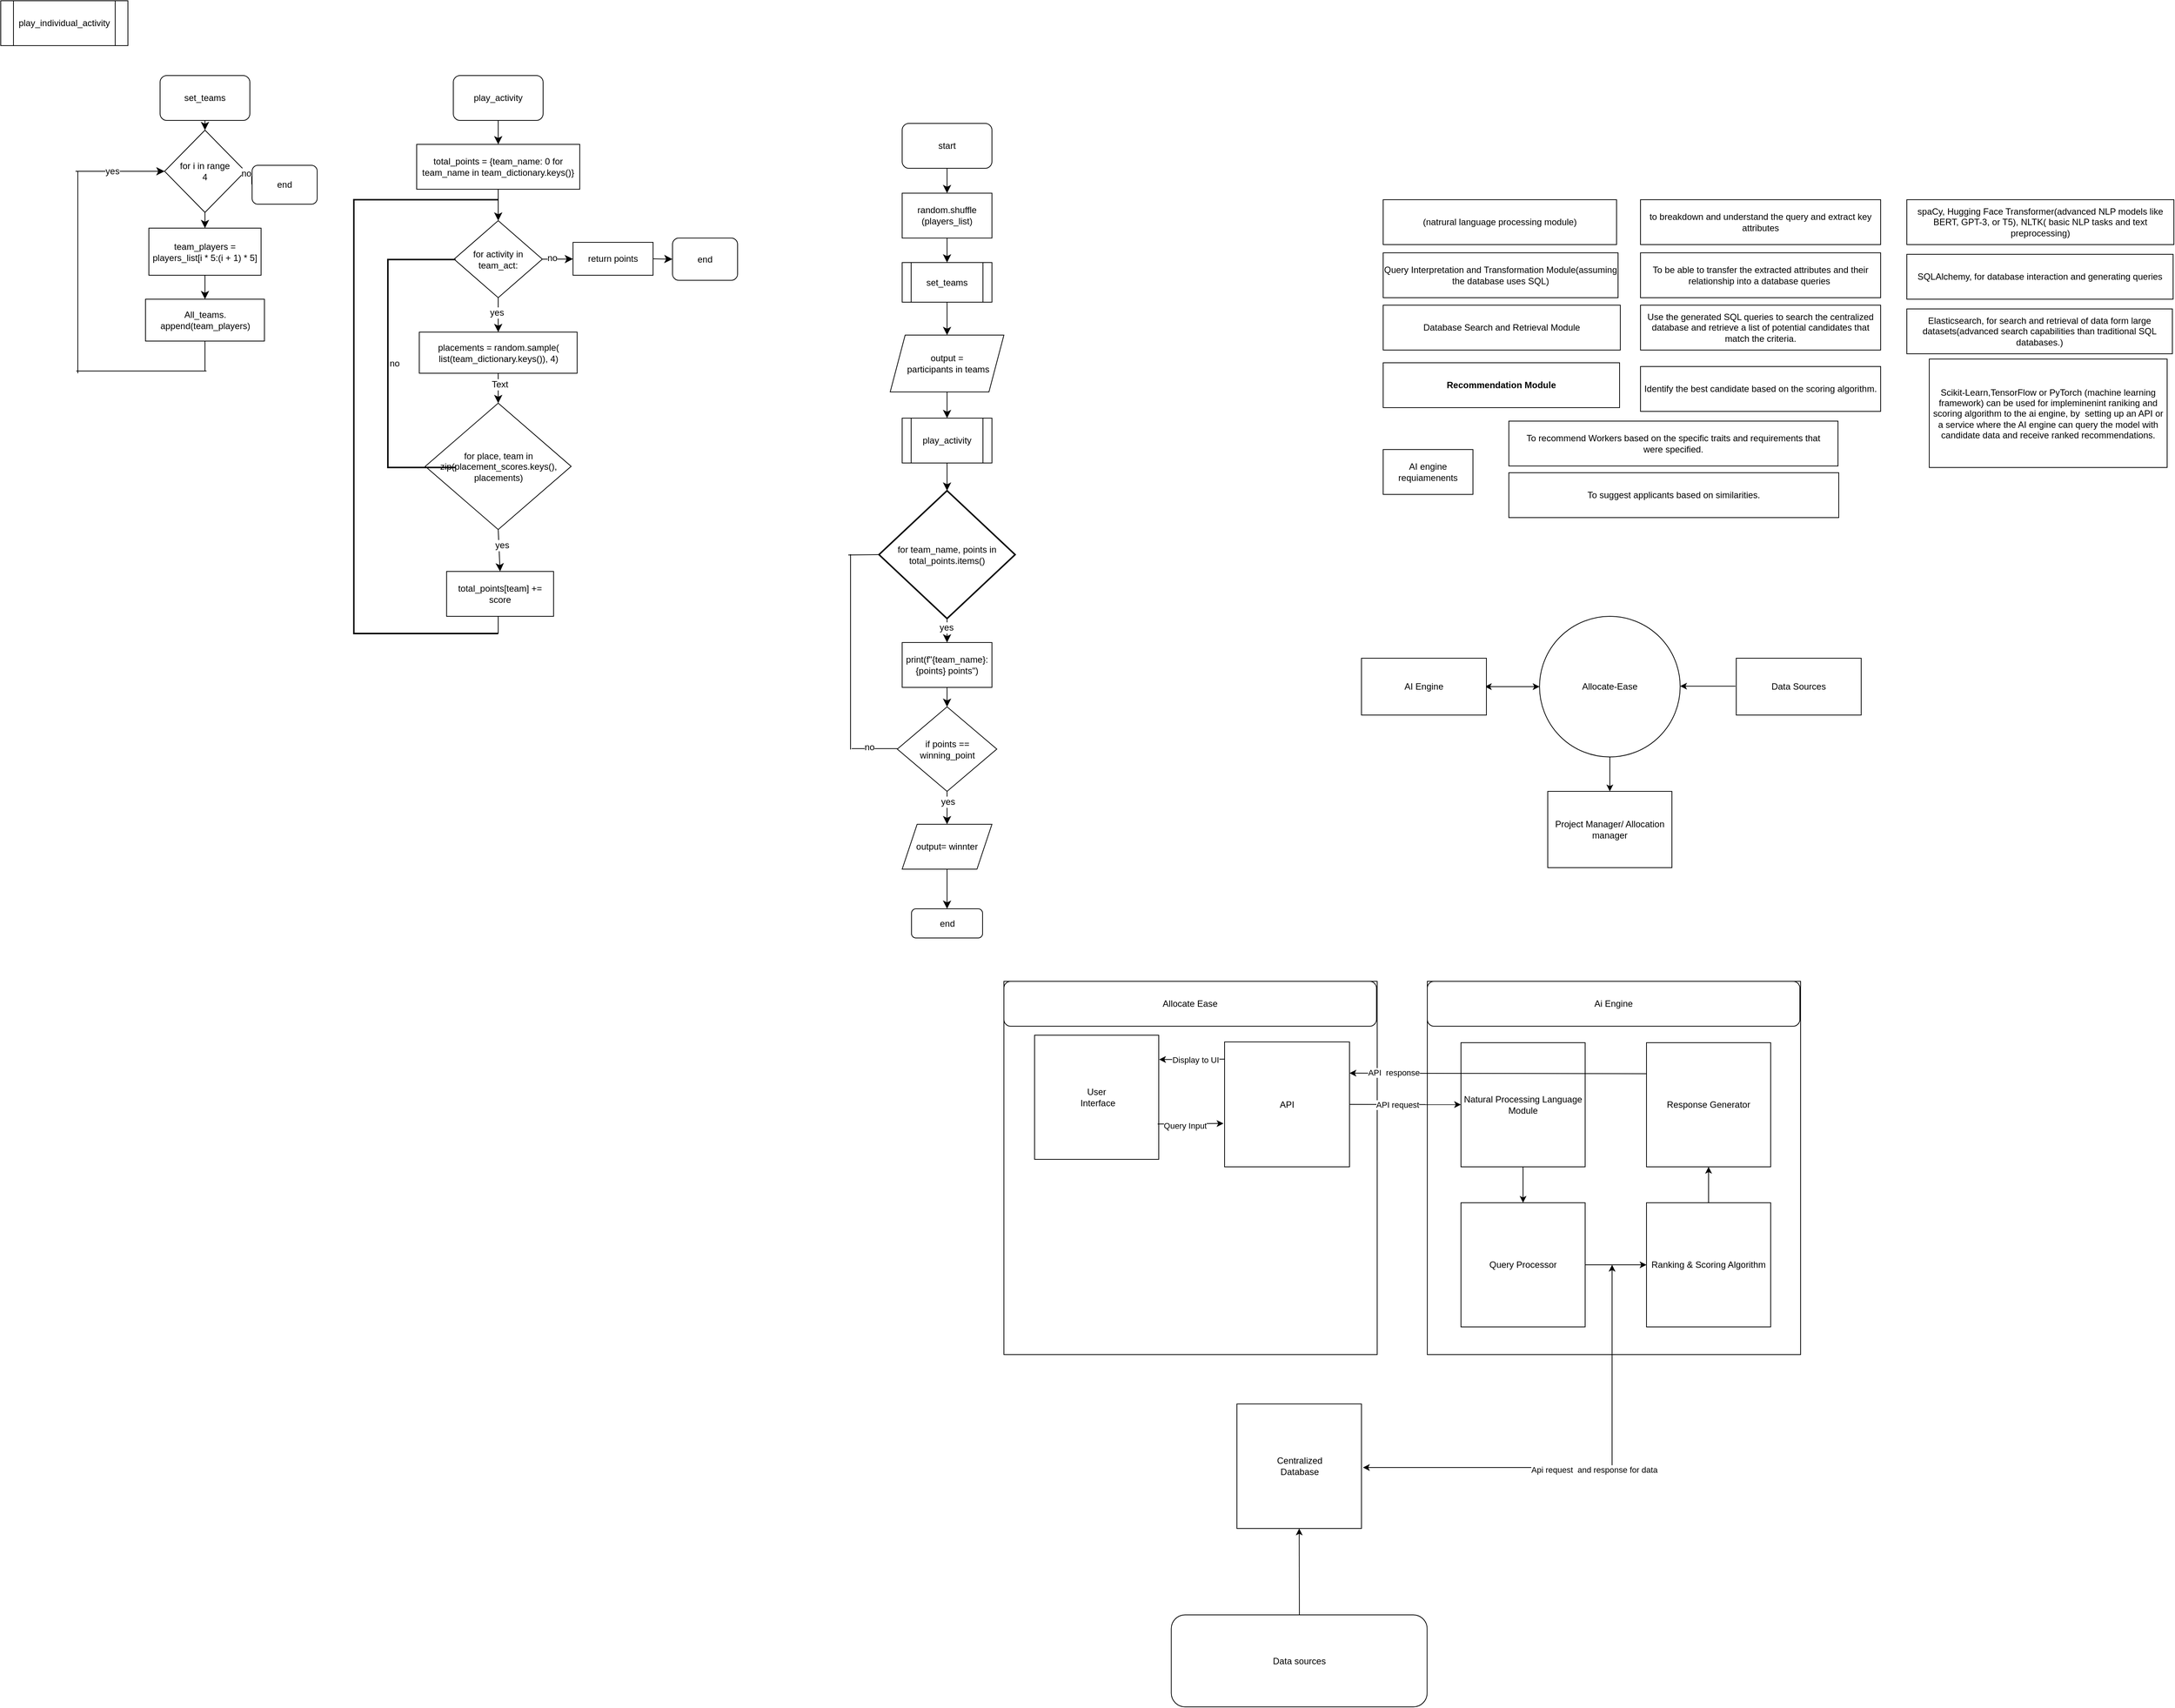 <mxfile version="24.3.1" type="device">
  <diagram name="Page-1" id="QcIDjGadqrBGffVmuKtb">
    <mxGraphModel dx="2095" dy="1198" grid="0" gridSize="10" guides="1" tooltips="1" connect="1" arrows="1" fold="1" page="0" pageScale="1" pageWidth="850" pageHeight="1100" math="0" shadow="0">
      <root>
        <mxCell id="0" />
        <mxCell id="1" parent="0" />
        <mxCell id="oJZRiNrcPpn60PH8FwtZ-1" value="set_teams" style="shape=process;whiteSpace=wrap;html=1;backgroundOutline=1;" parent="1" vertex="1">
          <mxGeometry x="958" y="197" width="120" height="53" as="geometry" />
        </mxCell>
        <mxCell id="oJZRiNrcPpn60PH8FwtZ-2" value="play_activity" style="shape=process;whiteSpace=wrap;html=1;backgroundOutline=1;" parent="1" vertex="1">
          <mxGeometry x="958" y="405" width="120" height="60" as="geometry" />
        </mxCell>
        <mxCell id="oJZRiNrcPpn60PH8FwtZ-3" value="play_individual_activity" style="shape=process;whiteSpace=wrap;html=1;backgroundOutline=1;" parent="1" vertex="1">
          <mxGeometry x="-247" y="-153" width="170" height="60" as="geometry" />
        </mxCell>
        <mxCell id="oJZRiNrcPpn60PH8FwtZ-5" value="set_teams" style="rounded=1;whiteSpace=wrap;html=1;" parent="1" vertex="1">
          <mxGeometry x="-34" y="-53" width="120" height="60" as="geometry" />
        </mxCell>
        <mxCell id="oJZRiNrcPpn60PH8FwtZ-6" value="for i in range&lt;div&gt;4&lt;/div&gt;" style="rhombus;whiteSpace=wrap;html=1;" parent="1" vertex="1">
          <mxGeometry x="-28" y="20" width="108" height="110" as="geometry" />
        </mxCell>
        <mxCell id="oJZRiNrcPpn60PH8FwtZ-7" value="team_players = players_list[i * 5:(i + 1) * 5]" style="rounded=0;whiteSpace=wrap;html=1;" parent="1" vertex="1">
          <mxGeometry x="-49" y="151" width="150" height="63" as="geometry" />
        </mxCell>
        <mxCell id="oJZRiNrcPpn60PH8FwtZ-9" value="All_teams.&lt;div&gt;append(team_players)&lt;/div&gt;" style="rounded=0;whiteSpace=wrap;html=1;" parent="1" vertex="1">
          <mxGeometry x="-53.5" y="246" width="159" height="56" as="geometry" />
        </mxCell>
        <mxCell id="oJZRiNrcPpn60PH8FwtZ-10" value="end" style="rounded=1;whiteSpace=wrap;html=1;" parent="1" vertex="1">
          <mxGeometry x="89" y="67" width="87" height="52" as="geometry" />
        </mxCell>
        <mxCell id="oJZRiNrcPpn60PH8FwtZ-11" value="" style="endArrow=classic;html=1;rounded=0;fontSize=12;startSize=8;endSize=8;curved=1;exitX=0.5;exitY=1;exitDx=0;exitDy=0;entryX=0.5;entryY=0;entryDx=0;entryDy=0;" parent="1" source="oJZRiNrcPpn60PH8FwtZ-6" target="oJZRiNrcPpn60PH8FwtZ-7" edge="1">
          <mxGeometry width="50" height="50" relative="1" as="geometry">
            <mxPoint x="172" y="95" as="sourcePoint" />
            <mxPoint x="222" y="45" as="targetPoint" />
          </mxGeometry>
        </mxCell>
        <mxCell id="oJZRiNrcPpn60PH8FwtZ-12" value="" style="endArrow=classic;html=1;rounded=0;fontSize=12;startSize=8;endSize=8;curved=1;exitX=0.5;exitY=1;exitDx=0;exitDy=0;entryX=0.5;entryY=0;entryDx=0;entryDy=0;" parent="1" source="oJZRiNrcPpn60PH8FwtZ-7" target="oJZRiNrcPpn60PH8FwtZ-9" edge="1">
          <mxGeometry width="50" height="50" relative="1" as="geometry">
            <mxPoint x="172" y="95" as="sourcePoint" />
            <mxPoint x="222" y="45" as="targetPoint" />
          </mxGeometry>
        </mxCell>
        <mxCell id="oJZRiNrcPpn60PH8FwtZ-13" value="" style="endArrow=classic;html=1;rounded=0;fontSize=12;startSize=8;endSize=8;curved=1;exitX=0.5;exitY=1;exitDx=0;exitDy=0;entryX=0.5;entryY=0;entryDx=0;entryDy=0;" parent="1" source="oJZRiNrcPpn60PH8FwtZ-5" target="oJZRiNrcPpn60PH8FwtZ-6" edge="1">
          <mxGeometry width="50" height="50" relative="1" as="geometry">
            <mxPoint x="172" y="95" as="sourcePoint" />
            <mxPoint x="222" y="45" as="targetPoint" />
          </mxGeometry>
        </mxCell>
        <mxCell id="oJZRiNrcPpn60PH8FwtZ-16" value="" style="endArrow=none;html=1;rounded=0;fontSize=12;startSize=8;endSize=8;curved=1;" parent="1" edge="1">
          <mxGeometry width="50" height="50" relative="1" as="geometry">
            <mxPoint x="-144" y="345" as="sourcePoint" />
            <mxPoint x="-144" y="75" as="targetPoint" />
          </mxGeometry>
        </mxCell>
        <mxCell id="oJZRiNrcPpn60PH8FwtZ-17" value="" style="endArrow=none;html=1;rounded=0;fontSize=12;startSize=8;endSize=8;curved=1;" parent="1" edge="1">
          <mxGeometry width="50" height="50" relative="1" as="geometry">
            <mxPoint x="-146" y="342" as="sourcePoint" />
            <mxPoint x="28" y="342" as="targetPoint" />
          </mxGeometry>
        </mxCell>
        <mxCell id="oJZRiNrcPpn60PH8FwtZ-18" value="" style="endArrow=none;html=1;rounded=0;fontSize=12;startSize=8;endSize=8;curved=1;entryX=0.5;entryY=1;entryDx=0;entryDy=0;" parent="1" target="oJZRiNrcPpn60PH8FwtZ-9" edge="1">
          <mxGeometry width="50" height="50" relative="1" as="geometry">
            <mxPoint x="26" y="342" as="sourcePoint" />
            <mxPoint x="-6" y="245" as="targetPoint" />
          </mxGeometry>
        </mxCell>
        <mxCell id="oJZRiNrcPpn60PH8FwtZ-19" value="" style="endArrow=classic;html=1;rounded=0;fontSize=12;startSize=8;endSize=8;curved=1;entryX=0;entryY=0.5;entryDx=0;entryDy=0;" parent="1" target="oJZRiNrcPpn60PH8FwtZ-6" edge="1">
          <mxGeometry width="50" height="50" relative="1" as="geometry">
            <mxPoint x="-147" y="75" as="sourcePoint" />
            <mxPoint x="-6" y="66" as="targetPoint" />
          </mxGeometry>
        </mxCell>
        <mxCell id="oJZRiNrcPpn60PH8FwtZ-22" value="yes" style="edgeLabel;html=1;align=center;verticalAlign=middle;resizable=0;points=[];fontSize=12;" parent="oJZRiNrcPpn60PH8FwtZ-19" vertex="1" connectable="0">
          <mxGeometry x="-0.176" relative="1" as="geometry">
            <mxPoint as="offset" />
          </mxGeometry>
        </mxCell>
        <mxCell id="oJZRiNrcPpn60PH8FwtZ-20" value="" style="endArrow=classic;html=1;rounded=0;fontSize=12;startSize=8;endSize=8;curved=1;exitX=1;exitY=0.5;exitDx=0;exitDy=0;entryX=0;entryY=0.5;entryDx=0;entryDy=0;" parent="1" source="oJZRiNrcPpn60PH8FwtZ-6" target="oJZRiNrcPpn60PH8FwtZ-10" edge="1">
          <mxGeometry width="50" height="50" relative="1" as="geometry">
            <mxPoint x="-56" y="116" as="sourcePoint" />
            <mxPoint x="-6" y="66" as="targetPoint" />
          </mxGeometry>
        </mxCell>
        <mxCell id="oJZRiNrcPpn60PH8FwtZ-21" value="no&lt;div&gt;&lt;br&gt;&lt;/div&gt;" style="edgeLabel;html=1;align=center;verticalAlign=middle;resizable=0;points=[];fontSize=12;" parent="oJZRiNrcPpn60PH8FwtZ-20" vertex="1" connectable="0">
          <mxGeometry x="-0.094" y="-4" relative="1" as="geometry">
            <mxPoint as="offset" />
          </mxGeometry>
        </mxCell>
        <mxCell id="oJZRiNrcPpn60PH8FwtZ-23" value="play_activity" style="rounded=1;whiteSpace=wrap;html=1;" parent="1" vertex="1">
          <mxGeometry x="358" y="-53" width="120" height="60" as="geometry" />
        </mxCell>
        <mxCell id="oJZRiNrcPpn60PH8FwtZ-24" value="total_points = {team_name: 0 for team_name in team_dictionary.keys()}" style="rounded=0;whiteSpace=wrap;html=1;" parent="1" vertex="1">
          <mxGeometry x="309" y="39" width="218" height="60" as="geometry" />
        </mxCell>
        <mxCell id="oJZRiNrcPpn60PH8FwtZ-25" value="for activity in team_act:" style="rhombus;whiteSpace=wrap;html=1;" parent="1" vertex="1">
          <mxGeometry x="359" y="141" width="118" height="103" as="geometry" />
        </mxCell>
        <mxCell id="oJZRiNrcPpn60PH8FwtZ-26" value="placements = random.sample(&lt;div&gt;list(team_dictionary.keys()), 4)&lt;/div&gt;" style="rounded=0;whiteSpace=wrap;html=1;" parent="1" vertex="1">
          <mxGeometry x="312.5" y="290" width="211" height="55" as="geometry" />
        </mxCell>
        <mxCell id="oJZRiNrcPpn60PH8FwtZ-27" value="" style="endArrow=classic;html=1;rounded=0;fontSize=12;startSize=8;endSize=8;curved=1;exitX=0.5;exitY=1;exitDx=0;exitDy=0;" parent="1" source="oJZRiNrcPpn60PH8FwtZ-23" target="oJZRiNrcPpn60PH8FwtZ-24" edge="1">
          <mxGeometry width="50" height="50" relative="1" as="geometry">
            <mxPoint x="294" y="213" as="sourcePoint" />
            <mxPoint x="344" y="163" as="targetPoint" />
          </mxGeometry>
        </mxCell>
        <mxCell id="oJZRiNrcPpn60PH8FwtZ-28" value="" style="endArrow=classic;html=1;rounded=0;fontSize=12;startSize=8;endSize=8;curved=1;exitX=0.5;exitY=1;exitDx=0;exitDy=0;entryX=0.5;entryY=0;entryDx=0;entryDy=0;" parent="1" source="oJZRiNrcPpn60PH8FwtZ-24" target="oJZRiNrcPpn60PH8FwtZ-25" edge="1">
          <mxGeometry width="50" height="50" relative="1" as="geometry">
            <mxPoint x="294" y="213" as="sourcePoint" />
            <mxPoint x="344" y="163" as="targetPoint" />
          </mxGeometry>
        </mxCell>
        <mxCell id="oJZRiNrcPpn60PH8FwtZ-29" value="" style="endArrow=classic;html=1;rounded=0;fontSize=12;startSize=8;endSize=8;curved=1;exitX=0.5;exitY=1;exitDx=0;exitDy=0;entryX=0.5;entryY=0;entryDx=0;entryDy=0;" parent="1" source="oJZRiNrcPpn60PH8FwtZ-25" target="oJZRiNrcPpn60PH8FwtZ-26" edge="1">
          <mxGeometry width="50" height="50" relative="1" as="geometry">
            <mxPoint x="294" y="213" as="sourcePoint" />
            <mxPoint x="344" y="163" as="targetPoint" />
          </mxGeometry>
        </mxCell>
        <mxCell id="oJZRiNrcPpn60PH8FwtZ-39" value="yes" style="edgeLabel;html=1;align=center;verticalAlign=middle;resizable=0;points=[];fontSize=12;" parent="oJZRiNrcPpn60PH8FwtZ-29" vertex="1" connectable="0">
          <mxGeometry x="-0.13" y="-2" relative="1" as="geometry">
            <mxPoint as="offset" />
          </mxGeometry>
        </mxCell>
        <mxCell id="oJZRiNrcPpn60PH8FwtZ-30" value="for place, team in zip(placement_scores.keys(), placements)" style="rhombus;whiteSpace=wrap;html=1;" parent="1" vertex="1">
          <mxGeometry x="320.5" y="385" width="195" height="169" as="geometry" />
        </mxCell>
        <mxCell id="oJZRiNrcPpn60PH8FwtZ-31" value="" style="endArrow=classic;html=1;rounded=0;fontSize=12;startSize=8;endSize=8;curved=1;exitX=0.5;exitY=1;exitDx=0;exitDy=0;entryX=0.5;entryY=0;entryDx=0;entryDy=0;" parent="1" source="oJZRiNrcPpn60PH8FwtZ-26" target="oJZRiNrcPpn60PH8FwtZ-30" edge="1">
          <mxGeometry width="50" height="50" relative="1" as="geometry">
            <mxPoint x="365" y="313" as="sourcePoint" />
            <mxPoint x="415" y="263" as="targetPoint" />
          </mxGeometry>
        </mxCell>
        <mxCell id="oJZRiNrcPpn60PH8FwtZ-38" value="Text" style="edgeLabel;html=1;align=center;verticalAlign=middle;resizable=0;points=[];fontSize=12;" parent="oJZRiNrcPpn60PH8FwtZ-31" vertex="1" connectable="0">
          <mxGeometry x="-0.267" y="2" relative="1" as="geometry">
            <mxPoint as="offset" />
          </mxGeometry>
        </mxCell>
        <mxCell id="oJZRiNrcPpn60PH8FwtZ-33" value="total_points[team] += score" style="rounded=0;whiteSpace=wrap;html=1;" parent="1" vertex="1">
          <mxGeometry x="349" y="610" width="143" height="60" as="geometry" />
        </mxCell>
        <mxCell id="oJZRiNrcPpn60PH8FwtZ-34" value="" style="endArrow=classic;html=1;rounded=0;fontSize=12;startSize=8;endSize=8;curved=1;exitX=0.5;exitY=1;exitDx=0;exitDy=0;entryX=0.5;entryY=0;entryDx=0;entryDy=0;" parent="1" source="oJZRiNrcPpn60PH8FwtZ-30" target="oJZRiNrcPpn60PH8FwtZ-33" edge="1">
          <mxGeometry width="50" height="50" relative="1" as="geometry">
            <mxPoint x="365" y="513" as="sourcePoint" />
            <mxPoint x="415" y="463" as="targetPoint" />
          </mxGeometry>
        </mxCell>
        <mxCell id="oJZRiNrcPpn60PH8FwtZ-40" value="yes" style="edgeLabel;html=1;align=center;verticalAlign=middle;resizable=0;points=[];fontSize=12;" parent="oJZRiNrcPpn60PH8FwtZ-34" vertex="1" connectable="0">
          <mxGeometry x="-0.267" y="4" relative="1" as="geometry">
            <mxPoint as="offset" />
          </mxGeometry>
        </mxCell>
        <mxCell id="oJZRiNrcPpn60PH8FwtZ-36" value="" style="strokeWidth=2;html=1;shape=mxgraph.flowchart.annotation_1;align=left;pointerEvents=1;" parent="1" vertex="1">
          <mxGeometry x="225" y="113" width="193" height="580" as="geometry" />
        </mxCell>
        <mxCell id="oJZRiNrcPpn60PH8FwtZ-37" value="" style="endArrow=none;html=1;rounded=0;fontSize=12;startSize=8;endSize=8;curved=1;exitX=1;exitY=1;exitDx=0;exitDy=0;exitPerimeter=0;elbow=vertical;entryX=1;entryY=0.96;entryDx=0;entryDy=0;entryPerimeter=0;" parent="1" source="oJZRiNrcPpn60PH8FwtZ-36" target="oJZRiNrcPpn60PH8FwtZ-36" edge="1">
          <mxGeometry width="50" height="50" relative="1" as="geometry">
            <mxPoint x="388" y="690" as="sourcePoint" />
            <mxPoint x="494" y="698" as="targetPoint" />
          </mxGeometry>
        </mxCell>
        <mxCell id="oJZRiNrcPpn60PH8FwtZ-44" value="end" style="rounded=1;whiteSpace=wrap;html=1;" parent="1" vertex="1">
          <mxGeometry x="651" y="164.25" width="87" height="56.5" as="geometry" />
        </mxCell>
        <mxCell id="oJZRiNrcPpn60PH8FwtZ-45" value="" style="endArrow=classic;html=1;rounded=0;fontSize=12;startSize=8;endSize=8;curved=1;exitX=1;exitY=0.5;exitDx=0;exitDy=0;" parent="1" source="oJZRiNrcPpn60PH8FwtZ-25" target="oJZRiNrcPpn60PH8FwtZ-46" edge="1">
          <mxGeometry width="50" height="50" relative="1" as="geometry">
            <mxPoint x="410" y="213" as="sourcePoint" />
            <mxPoint x="516" y="193" as="targetPoint" />
          </mxGeometry>
        </mxCell>
        <mxCell id="oJZRiNrcPpn60PH8FwtZ-48" value="no" style="edgeLabel;html=1;align=center;verticalAlign=middle;resizable=0;points=[];fontSize=12;" parent="oJZRiNrcPpn60PH8FwtZ-45" vertex="1" connectable="0">
          <mxGeometry x="-0.365" y="2" relative="1" as="geometry">
            <mxPoint as="offset" />
          </mxGeometry>
        </mxCell>
        <mxCell id="oJZRiNrcPpn60PH8FwtZ-46" value="return points" style="rounded=0;whiteSpace=wrap;html=1;" parent="1" vertex="1">
          <mxGeometry x="518" y="170" width="107" height="44" as="geometry" />
        </mxCell>
        <mxCell id="oJZRiNrcPpn60PH8FwtZ-47" value="" style="endArrow=classic;html=1;rounded=0;fontSize=12;startSize=8;endSize=8;curved=1;exitX=1;exitY=0.5;exitDx=0;exitDy=0;entryX=0;entryY=0.5;entryDx=0;entryDy=0;" parent="1" source="oJZRiNrcPpn60PH8FwtZ-46" target="oJZRiNrcPpn60PH8FwtZ-44" edge="1">
          <mxGeometry width="50" height="50" relative="1" as="geometry">
            <mxPoint x="659" y="213" as="sourcePoint" />
            <mxPoint x="709" y="163" as="targetPoint" />
          </mxGeometry>
        </mxCell>
        <mxCell id="oJZRiNrcPpn60PH8FwtZ-49" value="no" style="strokeWidth=2;html=1;shape=mxgraph.flowchart.annotation_1;align=left;pointerEvents=1;" parent="1" vertex="1">
          <mxGeometry x="270.5" y="193" width="90.5" height="278" as="geometry" />
        </mxCell>
        <mxCell id="oJZRiNrcPpn60PH8FwtZ-52" value="start" style="rounded=1;whiteSpace=wrap;html=1;" parent="1" vertex="1">
          <mxGeometry x="958" y="11" width="120" height="60" as="geometry" />
        </mxCell>
        <mxCell id="oJZRiNrcPpn60PH8FwtZ-54" value="random.shuffle&lt;div&gt;(players_list)&lt;/div&gt;" style="rounded=0;whiteSpace=wrap;html=1;" parent="1" vertex="1">
          <mxGeometry x="958" y="104.25" width="120" height="60" as="geometry" />
        </mxCell>
        <mxCell id="oJZRiNrcPpn60PH8FwtZ-55" value="" style="endArrow=classic;html=1;rounded=0;fontSize=12;startSize=8;endSize=8;curved=1;exitX=0.5;exitY=1;exitDx=0;exitDy=0;" parent="1" source="oJZRiNrcPpn60PH8FwtZ-52" target="oJZRiNrcPpn60PH8FwtZ-54" edge="1">
          <mxGeometry width="50" height="50" relative="1" as="geometry">
            <mxPoint x="829" y="343" as="sourcePoint" />
            <mxPoint x="879" y="293" as="targetPoint" />
          </mxGeometry>
        </mxCell>
        <mxCell id="oJZRiNrcPpn60PH8FwtZ-56" value="" style="endArrow=classic;html=1;rounded=0;fontSize=12;startSize=8;endSize=8;curved=1;exitX=0.5;exitY=1;exitDx=0;exitDy=0;entryX=0.5;entryY=0;entryDx=0;entryDy=0;" parent="1" source="oJZRiNrcPpn60PH8FwtZ-54" target="oJZRiNrcPpn60PH8FwtZ-1" edge="1">
          <mxGeometry width="50" height="50" relative="1" as="geometry">
            <mxPoint x="829" y="343" as="sourcePoint" />
            <mxPoint x="879" y="293" as="targetPoint" />
          </mxGeometry>
        </mxCell>
        <mxCell id="oJZRiNrcPpn60PH8FwtZ-57" value="output =&lt;div&gt;&amp;nbsp;participants in teams&lt;/div&gt;" style="shape=parallelogram;perimeter=parallelogramPerimeter;whiteSpace=wrap;html=1;fixedSize=1;" parent="1" vertex="1">
          <mxGeometry x="942" y="294" width="152" height="76" as="geometry" />
        </mxCell>
        <mxCell id="oJZRiNrcPpn60PH8FwtZ-58" value="for team_name, points in total_points.items()" style="strokeWidth=2;html=1;shape=mxgraph.flowchart.decision;whiteSpace=wrap;" parent="1" vertex="1">
          <mxGeometry x="927" y="502" width="182" height="171" as="geometry" />
        </mxCell>
        <mxCell id="oJZRiNrcPpn60PH8FwtZ-59" value="print(f&quot;{team_name}: {points} points&quot;)" style="rounded=0;whiteSpace=wrap;html=1;" parent="1" vertex="1">
          <mxGeometry x="958" y="705" width="120" height="60" as="geometry" />
        </mxCell>
        <mxCell id="oJZRiNrcPpn60PH8FwtZ-60" value="" style="endArrow=classic;html=1;rounded=0;fontSize=12;startSize=8;endSize=8;curved=1;exitX=0.5;exitY=1;exitDx=0;exitDy=0;exitPerimeter=0;entryX=0.5;entryY=0;entryDx=0;entryDy=0;" parent="1" source="oJZRiNrcPpn60PH8FwtZ-58" target="oJZRiNrcPpn60PH8FwtZ-59" edge="1">
          <mxGeometry width="50" height="50" relative="1" as="geometry">
            <mxPoint x="942" y="696" as="sourcePoint" />
            <mxPoint x="992" y="646" as="targetPoint" />
          </mxGeometry>
        </mxCell>
        <mxCell id="oJZRiNrcPpn60PH8FwtZ-72" value="yes" style="edgeLabel;html=1;align=center;verticalAlign=middle;resizable=0;points=[];fontSize=12;" parent="oJZRiNrcPpn60PH8FwtZ-60" vertex="1" connectable="0">
          <mxGeometry x="-0.287" y="-1" relative="1" as="geometry">
            <mxPoint as="offset" />
          </mxGeometry>
        </mxCell>
        <mxCell id="oJZRiNrcPpn60PH8FwtZ-61" value="" style="endArrow=classic;html=1;rounded=0;fontSize=12;startSize=8;endSize=8;curved=1;exitX=0.5;exitY=1;exitDx=0;exitDy=0;entryX=0.5;entryY=0;entryDx=0;entryDy=0;" parent="1" source="oJZRiNrcPpn60PH8FwtZ-1" target="oJZRiNrcPpn60PH8FwtZ-57" edge="1">
          <mxGeometry width="50" height="50" relative="1" as="geometry">
            <mxPoint x="942" y="461" as="sourcePoint" />
            <mxPoint x="992" y="411" as="targetPoint" />
          </mxGeometry>
        </mxCell>
        <mxCell id="oJZRiNrcPpn60PH8FwtZ-62" value="" style="endArrow=classic;html=1;rounded=0;fontSize=12;startSize=8;endSize=8;curved=1;exitX=0.5;exitY=1;exitDx=0;exitDy=0;entryX=0.5;entryY=0;entryDx=0;entryDy=0;" parent="1" source="oJZRiNrcPpn60PH8FwtZ-57" target="oJZRiNrcPpn60PH8FwtZ-2" edge="1">
          <mxGeometry width="50" height="50" relative="1" as="geometry">
            <mxPoint x="942" y="461" as="sourcePoint" />
            <mxPoint x="992" y="411" as="targetPoint" />
          </mxGeometry>
        </mxCell>
        <mxCell id="oJZRiNrcPpn60PH8FwtZ-63" value="" style="endArrow=classic;html=1;rounded=0;fontSize=12;startSize=8;endSize=8;curved=1;entryX=0.5;entryY=0;entryDx=0;entryDy=0;entryPerimeter=0;exitX=0.5;exitY=1;exitDx=0;exitDy=0;" parent="1" source="oJZRiNrcPpn60PH8FwtZ-2" target="oJZRiNrcPpn60PH8FwtZ-58" edge="1">
          <mxGeometry width="50" height="50" relative="1" as="geometry">
            <mxPoint x="942" y="461" as="sourcePoint" />
            <mxPoint x="992" y="411" as="targetPoint" />
          </mxGeometry>
        </mxCell>
        <mxCell id="oJZRiNrcPpn60PH8FwtZ-64" value="if points == winning_point" style="rhombus;whiteSpace=wrap;html=1;" parent="1" vertex="1">
          <mxGeometry x="951.5" y="791" width="133" height="113" as="geometry" />
        </mxCell>
        <mxCell id="oJZRiNrcPpn60PH8FwtZ-65" value="" style="endArrow=classic;html=1;rounded=0;fontSize=12;startSize=8;endSize=8;curved=1;exitX=0.5;exitY=1;exitDx=0;exitDy=0;" parent="1" source="oJZRiNrcPpn60PH8FwtZ-59" target="oJZRiNrcPpn60PH8FwtZ-64" edge="1">
          <mxGeometry width="50" height="50" relative="1" as="geometry">
            <mxPoint x="942" y="814" as="sourcePoint" />
            <mxPoint x="992" y="764" as="targetPoint" />
          </mxGeometry>
        </mxCell>
        <mxCell id="oJZRiNrcPpn60PH8FwtZ-66" value="output= winnter" style="shape=parallelogram;perimeter=parallelogramPerimeter;whiteSpace=wrap;html=1;fixedSize=1;" parent="1" vertex="1">
          <mxGeometry x="958" y="948" width="120" height="60" as="geometry" />
        </mxCell>
        <mxCell id="oJZRiNrcPpn60PH8FwtZ-67" value="" style="endArrow=classic;html=1;rounded=0;fontSize=12;startSize=8;endSize=8;curved=1;exitX=0.5;exitY=1;exitDx=0;exitDy=0;entryX=0.5;entryY=0;entryDx=0;entryDy=0;" parent="1" source="oJZRiNrcPpn60PH8FwtZ-64" target="oJZRiNrcPpn60PH8FwtZ-66" edge="1">
          <mxGeometry width="50" height="50" relative="1" as="geometry">
            <mxPoint x="942" y="814" as="sourcePoint" />
            <mxPoint x="992" y="764" as="targetPoint" />
          </mxGeometry>
        </mxCell>
        <mxCell id="oJZRiNrcPpn60PH8FwtZ-74" value="yes" style="edgeLabel;html=1;align=center;verticalAlign=middle;resizable=0;points=[];fontSize=12;" parent="oJZRiNrcPpn60PH8FwtZ-67" vertex="1" connectable="0">
          <mxGeometry x="-0.393" y="1" relative="1" as="geometry">
            <mxPoint as="offset" />
          </mxGeometry>
        </mxCell>
        <mxCell id="oJZRiNrcPpn60PH8FwtZ-68" value="" style="endArrow=none;html=1;rounded=0;fontSize=12;startSize=8;endSize=8;curved=1;" parent="1" edge="1">
          <mxGeometry width="50" height="50" relative="1" as="geometry">
            <mxPoint x="951.5" y="846.91" as="sourcePoint" />
            <mxPoint x="890.5" y="846.91" as="targetPoint" />
          </mxGeometry>
        </mxCell>
        <mxCell id="oJZRiNrcPpn60PH8FwtZ-73" value="no" style="edgeLabel;html=1;align=center;verticalAlign=middle;resizable=0;points=[];fontSize=12;" parent="oJZRiNrcPpn60PH8FwtZ-68" vertex="1" connectable="0">
          <mxGeometry x="0.224" y="-2" relative="1" as="geometry">
            <mxPoint as="offset" />
          </mxGeometry>
        </mxCell>
        <mxCell id="oJZRiNrcPpn60PH8FwtZ-69" value="" style="endArrow=none;html=1;rounded=0;fontSize=12;startSize=8;endSize=8;curved=1;" parent="1" edge="1">
          <mxGeometry width="50" height="50" relative="1" as="geometry">
            <mxPoint x="889" y="848" as="sourcePoint" />
            <mxPoint x="889" y="587" as="targetPoint" />
          </mxGeometry>
        </mxCell>
        <mxCell id="oJZRiNrcPpn60PH8FwtZ-71" value="" style="endArrow=none;html=1;rounded=0;fontSize=12;startSize=8;endSize=8;curved=1;entryX=0;entryY=0.5;entryDx=0;entryDy=0;entryPerimeter=0;" parent="1" target="oJZRiNrcPpn60PH8FwtZ-58" edge="1">
          <mxGeometry width="50" height="50" relative="1" as="geometry">
            <mxPoint x="886" y="588" as="sourcePoint" />
            <mxPoint x="992" y="764" as="targetPoint" />
          </mxGeometry>
        </mxCell>
        <mxCell id="oJZRiNrcPpn60PH8FwtZ-76" value="end" style="rounded=1;whiteSpace=wrap;html=1;" parent="1" vertex="1">
          <mxGeometry x="970.5" y="1061" width="95" height="39" as="geometry" />
        </mxCell>
        <mxCell id="oJZRiNrcPpn60PH8FwtZ-77" value="" style="endArrow=classic;html=1;rounded=0;fontSize=12;startSize=8;endSize=8;curved=1;exitX=0.5;exitY=1;exitDx=0;exitDy=0;entryX=0.5;entryY=0;entryDx=0;entryDy=0;" parent="1" source="oJZRiNrcPpn60PH8FwtZ-66" target="oJZRiNrcPpn60PH8FwtZ-76" edge="1">
          <mxGeometry width="50" height="50" relative="1" as="geometry">
            <mxPoint x="942" y="931" as="sourcePoint" />
            <mxPoint x="992" y="881" as="targetPoint" />
          </mxGeometry>
        </mxCell>
        <mxCell id="87SDOlyvdFOEEW-CInD3-1" value="Allocate-Ease" style="ellipse;whiteSpace=wrap;html=1;aspect=fixed;" vertex="1" parent="1">
          <mxGeometry x="1810" y="670" width="188" height="188" as="geometry" />
        </mxCell>
        <mxCell id="87SDOlyvdFOEEW-CInD3-2" value="" style="endArrow=classic;startArrow=classic;html=1;rounded=0;entryX=0;entryY=0.5;entryDx=0;entryDy=0;" edge="1" parent="1" target="87SDOlyvdFOEEW-CInD3-1">
          <mxGeometry width="50" height="50" relative="1" as="geometry">
            <mxPoint x="1737" y="764" as="sourcePoint" />
            <mxPoint x="1706" y="739" as="targetPoint" />
          </mxGeometry>
        </mxCell>
        <mxCell id="87SDOlyvdFOEEW-CInD3-3" value="AI Engine" style="rounded=0;whiteSpace=wrap;html=1;" vertex="1" parent="1">
          <mxGeometry x="1572" y="726" width="167" height="76" as="geometry" />
        </mxCell>
        <mxCell id="87SDOlyvdFOEEW-CInD3-4" value="Data Sources" style="rounded=0;whiteSpace=wrap;html=1;" vertex="1" parent="1">
          <mxGeometry x="2073" y="726" width="167" height="76" as="geometry" />
        </mxCell>
        <mxCell id="87SDOlyvdFOEEW-CInD3-7" value="" style="endArrow=classic;html=1;rounded=0;" edge="1" parent="1">
          <mxGeometry width="50" height="50" relative="1" as="geometry">
            <mxPoint x="2072" y="763.38" as="sourcePoint" />
            <mxPoint x="1998" y="763.38" as="targetPoint" />
          </mxGeometry>
        </mxCell>
        <mxCell id="87SDOlyvdFOEEW-CInD3-8" value="Query Interpretation and Transformation Module(assuming the database uses SQL)" style="rounded=0;whiteSpace=wrap;html=1;" vertex="1" parent="1">
          <mxGeometry x="1601" y="184" width="314" height="60" as="geometry" />
        </mxCell>
        <mxCell id="87SDOlyvdFOEEW-CInD3-9" value="(natrural language processing module)" style="rounded=0;whiteSpace=wrap;html=1;" vertex="1" parent="1">
          <mxGeometry x="1601" y="113" width="312" height="60" as="geometry" />
        </mxCell>
        <mxCell id="87SDOlyvdFOEEW-CInD3-10" value="Database Search and Retrieval Module" style="rounded=0;whiteSpace=wrap;html=1;" vertex="1" parent="1">
          <mxGeometry x="1601" y="254" width="317" height="60" as="geometry" />
        </mxCell>
        <mxCell id="87SDOlyvdFOEEW-CInD3-11" value="&lt;strong&gt;Recommendation Module&lt;/strong&gt;" style="rounded=0;whiteSpace=wrap;html=1;" vertex="1" parent="1">
          <mxGeometry x="1601" y="331" width="316" height="60" as="geometry" />
        </mxCell>
        <mxCell id="87SDOlyvdFOEEW-CInD3-12" value="to breakdown and understand the query and extract key attributes" style="rounded=0;whiteSpace=wrap;html=1;" vertex="1" parent="1">
          <mxGeometry x="1945" y="113" width="321" height="60" as="geometry" />
        </mxCell>
        <mxCell id="87SDOlyvdFOEEW-CInD3-13" value="To be able to transfer the extracted attributes and their relationship into a database queries&amp;nbsp;" style="rounded=0;whiteSpace=wrap;html=1;" vertex="1" parent="1">
          <mxGeometry x="1945" y="184" width="321" height="60" as="geometry" />
        </mxCell>
        <mxCell id="87SDOlyvdFOEEW-CInD3-14" value="Use the generated SQL queries to search the centralized database and retrieve a list of potential candidates that match the criteria." style="rounded=0;whiteSpace=wrap;html=1;" vertex="1" parent="1">
          <mxGeometry x="1945" y="254" width="321" height="60" as="geometry" />
        </mxCell>
        <mxCell id="87SDOlyvdFOEEW-CInD3-15" value="Identify the best candidate based on the scoring algorithm." style="rounded=0;whiteSpace=wrap;html=1;" vertex="1" parent="1">
          <mxGeometry x="1945" y="336" width="321" height="60" as="geometry" />
        </mxCell>
        <mxCell id="87SDOlyvdFOEEW-CInD3-16" value="spaCy,&amp;nbsp;Hugging Face Transformer(advanced NLP models like BERT, GPT-3, or T5),&amp;nbsp;NLTK( basic NLP tasks and text preprocessing)" style="rounded=0;whiteSpace=wrap;html=1;" vertex="1" parent="1">
          <mxGeometry x="2301" y="113" width="357" height="60" as="geometry" />
        </mxCell>
        <mxCell id="87SDOlyvdFOEEW-CInD3-17" value="SQLAlchemy, for database interaction and generating queries" style="rounded=0;whiteSpace=wrap;html=1;" vertex="1" parent="1">
          <mxGeometry x="2301" y="186" width="356" height="60" as="geometry" />
        </mxCell>
        <mxCell id="87SDOlyvdFOEEW-CInD3-18" value="Elasticsearch, for search and retrieval of data form large datasets(advanced search capabilities than traditional SQL databases.)" style="rounded=0;whiteSpace=wrap;html=1;" vertex="1" parent="1">
          <mxGeometry x="2301" y="259" width="355" height="60" as="geometry" />
        </mxCell>
        <mxCell id="87SDOlyvdFOEEW-CInD3-19" value="AI engine requiamenents" style="rounded=0;whiteSpace=wrap;html=1;" vertex="1" parent="1">
          <mxGeometry x="1601" y="447" width="120" height="60" as="geometry" />
        </mxCell>
        <mxCell id="87SDOlyvdFOEEW-CInD3-20" value="To suggest applicants based on similarities." style="rounded=0;whiteSpace=wrap;html=1;" vertex="1" parent="1">
          <mxGeometry x="1769" y="478" width="441" height="60" as="geometry" />
        </mxCell>
        <mxCell id="87SDOlyvdFOEEW-CInD3-21" value="To&amp;nbsp;recommend&amp;nbsp;Workers&amp;nbsp;based on the specific traits and requirements that were&amp;nbsp;specified." style="rounded=0;whiteSpace=wrap;html=1;" vertex="1" parent="1">
          <mxGeometry x="1769" y="409" width="440" height="60" as="geometry" />
        </mxCell>
        <mxCell id="87SDOlyvdFOEEW-CInD3-22" value="Scikit-Learn,TensorFlow or PyTorch (machine learning framework) can be used for impleminenint raniking and scoring algorithm to the ai engine, by&amp;nbsp;&amp;nbsp;setting up an API or a service where the AI engine can query the model with candidate data and receive ranked recommendations." style="rounded=0;whiteSpace=wrap;html=1;" vertex="1" parent="1">
          <mxGeometry x="2331" y="326" width="318" height="145" as="geometry" />
        </mxCell>
        <mxCell id="87SDOlyvdFOEEW-CInD3-25" value="Project Manager/ Allocation manager" style="rounded=0;whiteSpace=wrap;html=1;" vertex="1" parent="1">
          <mxGeometry x="1821" y="904" width="166" height="102" as="geometry" />
        </mxCell>
        <mxCell id="87SDOlyvdFOEEW-CInD3-26" value="" style="endArrow=classic;html=1;rounded=0;entryX=0.5;entryY=0;entryDx=0;entryDy=0;" edge="1" parent="1" target="87SDOlyvdFOEEW-CInD3-25">
          <mxGeometry width="50" height="50" relative="1" as="geometry">
            <mxPoint x="1904" y="858" as="sourcePoint" />
            <mxPoint x="1830" y="858" as="targetPoint" />
          </mxGeometry>
        </mxCell>
        <mxCell id="87SDOlyvdFOEEW-CInD3-27" value="" style="whiteSpace=wrap;html=1;aspect=fixed;" vertex="1" parent="1">
          <mxGeometry x="1094" y="1158" width="499" height="499" as="geometry" />
        </mxCell>
        <mxCell id="87SDOlyvdFOEEW-CInD3-28" value="User&lt;div&gt;&amp;nbsp;Interface&lt;/div&gt;" style="whiteSpace=wrap;html=1;aspect=fixed;" vertex="1" parent="1">
          <mxGeometry x="1135" y="1230" width="166" height="166" as="geometry" />
        </mxCell>
        <mxCell id="87SDOlyvdFOEEW-CInD3-29" value="API" style="whiteSpace=wrap;html=1;aspect=fixed;" vertex="1" parent="1">
          <mxGeometry x="1389" y="1239" width="167" height="167" as="geometry" />
        </mxCell>
        <mxCell id="87SDOlyvdFOEEW-CInD3-30" value="Centralized&lt;div&gt;Database&lt;/div&gt;" style="whiteSpace=wrap;html=1;aspect=fixed;" vertex="1" parent="1">
          <mxGeometry x="1405.5" y="1723" width="166.5" height="166.5" as="geometry" />
        </mxCell>
        <mxCell id="87SDOlyvdFOEEW-CInD3-38" value="" style="endArrow=classic;html=1;rounded=0;entryX=1;entryY=0.5;entryDx=0;entryDy=0;exitX=0;exitY=0.5;exitDx=0;exitDy=0;" edge="1" parent="1">
          <mxGeometry width="50" height="50" relative="1" as="geometry">
            <mxPoint x="1389.5" y="1262" as="sourcePoint" />
            <mxPoint x="1301.5" y="1262.5" as="targetPoint" />
          </mxGeometry>
        </mxCell>
        <mxCell id="87SDOlyvdFOEEW-CInD3-42" value="Display to UI" style="edgeLabel;html=1;align=center;verticalAlign=middle;resizable=0;points=[];" vertex="1" connectable="0" parent="87SDOlyvdFOEEW-CInD3-38">
          <mxGeometry x="-0.093" y="1" relative="1" as="geometry">
            <mxPoint as="offset" />
          </mxGeometry>
        </mxCell>
        <mxCell id="87SDOlyvdFOEEW-CInD3-40" value="" style="endArrow=classic;html=1;rounded=0;entryX=0;entryY=0.25;entryDx=0;entryDy=0;exitX=1;exitY=0.25;exitDx=0;exitDy=0;" edge="1" parent="1">
          <mxGeometry width="50" height="50" relative="1" as="geometry">
            <mxPoint x="1299.5" y="1348.75" as="sourcePoint" />
            <mxPoint x="1387.5" y="1348" as="targetPoint" />
          </mxGeometry>
        </mxCell>
        <mxCell id="87SDOlyvdFOEEW-CInD3-41" value="Query Input" style="edgeLabel;html=1;align=center;verticalAlign=middle;resizable=0;points=[];" vertex="1" connectable="0" parent="87SDOlyvdFOEEW-CInD3-40">
          <mxGeometry x="-0.181" y="-2" relative="1" as="geometry">
            <mxPoint as="offset" />
          </mxGeometry>
        </mxCell>
        <mxCell id="87SDOlyvdFOEEW-CInD3-44" value="Allocate Ease" style="rounded=1;whiteSpace=wrap;html=1;" vertex="1" parent="1">
          <mxGeometry x="1094" y="1158" width="498" height="60" as="geometry" />
        </mxCell>
        <mxCell id="87SDOlyvdFOEEW-CInD3-45" value="" style="whiteSpace=wrap;html=1;aspect=fixed;" vertex="1" parent="1">
          <mxGeometry x="1660" y="1158" width="499" height="499" as="geometry" />
        </mxCell>
        <mxCell id="87SDOlyvdFOEEW-CInD3-46" value="Natural Processing Language Module" style="whiteSpace=wrap;html=1;aspect=fixed;" vertex="1" parent="1">
          <mxGeometry x="1705" y="1240" width="166" height="166" as="geometry" />
        </mxCell>
        <mxCell id="87SDOlyvdFOEEW-CInD3-47" value="Query Processor" style="whiteSpace=wrap;html=1;aspect=fixed;" vertex="1" parent="1">
          <mxGeometry x="1705" y="1454" width="166" height="166" as="geometry" />
        </mxCell>
        <mxCell id="87SDOlyvdFOEEW-CInD3-48" value="Response Generator" style="whiteSpace=wrap;html=1;aspect=fixed;" vertex="1" parent="1">
          <mxGeometry x="1953" y="1240" width="166" height="166" as="geometry" />
        </mxCell>
        <mxCell id="87SDOlyvdFOEEW-CInD3-49" value="Ranking &amp;amp; Scoring Algorithm" style="whiteSpace=wrap;html=1;aspect=fixed;" vertex="1" parent="1">
          <mxGeometry x="1953" y="1454" width="166" height="166" as="geometry" />
        </mxCell>
        <mxCell id="87SDOlyvdFOEEW-CInD3-53" value="Ai Engine" style="rounded=1;whiteSpace=wrap;html=1;" vertex="1" parent="1">
          <mxGeometry x="1660" y="1158" width="498" height="60" as="geometry" />
        </mxCell>
        <mxCell id="87SDOlyvdFOEEW-CInD3-54" value="" style="endArrow=classic;html=1;rounded=0;exitX=1;exitY=0.5;exitDx=0;exitDy=0;" edge="1" parent="1" source="87SDOlyvdFOEEW-CInD3-29" target="87SDOlyvdFOEEW-CInD3-46">
          <mxGeometry width="50" height="50" relative="1" as="geometry">
            <mxPoint x="1547" y="1395" as="sourcePoint" />
            <mxPoint x="1597" y="1345" as="targetPoint" />
          </mxGeometry>
        </mxCell>
        <mxCell id="87SDOlyvdFOEEW-CInD3-55" value="API request" style="edgeLabel;html=1;align=center;verticalAlign=middle;resizable=0;points=[];" vertex="1" connectable="0" parent="87SDOlyvdFOEEW-CInD3-54">
          <mxGeometry x="-0.143" relative="1" as="geometry">
            <mxPoint as="offset" />
          </mxGeometry>
        </mxCell>
        <mxCell id="87SDOlyvdFOEEW-CInD3-60" value="" style="endArrow=classic;html=1;rounded=0;exitX=0.5;exitY=1;exitDx=0;exitDy=0;entryX=0.5;entryY=0;entryDx=0;entryDy=0;" edge="1" parent="1" source="87SDOlyvdFOEEW-CInD3-46" target="87SDOlyvdFOEEW-CInD3-47">
          <mxGeometry width="50" height="50" relative="1" as="geometry">
            <mxPoint x="1547" y="1538" as="sourcePoint" />
            <mxPoint x="1597" y="1488" as="targetPoint" />
          </mxGeometry>
        </mxCell>
        <mxCell id="87SDOlyvdFOEEW-CInD3-61" value="" style="endArrow=classic;html=1;rounded=0;exitX=1;exitY=0.5;exitDx=0;exitDy=0;" edge="1" parent="1" source="87SDOlyvdFOEEW-CInD3-47" target="87SDOlyvdFOEEW-CInD3-49">
          <mxGeometry width="50" height="50" relative="1" as="geometry">
            <mxPoint x="1547" y="1538" as="sourcePoint" />
            <mxPoint x="1597" y="1488" as="targetPoint" />
          </mxGeometry>
        </mxCell>
        <mxCell id="87SDOlyvdFOEEW-CInD3-64" value="" style="endArrow=classic;startArrow=classic;html=1;rounded=0;" edge="1" parent="1">
          <mxGeometry width="50" height="50" relative="1" as="geometry">
            <mxPoint x="1907" y="1537" as="sourcePoint" />
            <mxPoint x="1574" y="1808" as="targetPoint" />
            <Array as="points">
              <mxPoint x="1907" y="1808" />
              <mxPoint x="1624" y="1808" />
            </Array>
          </mxGeometry>
        </mxCell>
        <mxCell id="87SDOlyvdFOEEW-CInD3-65" value="Api request&amp;nbsp; and response for data" style="edgeLabel;html=1;align=center;verticalAlign=middle;resizable=0;points=[];" vertex="1" connectable="0" parent="87SDOlyvdFOEEW-CInD3-64">
          <mxGeometry x="-0.021" y="3" relative="1" as="geometry">
            <mxPoint as="offset" />
          </mxGeometry>
        </mxCell>
        <mxCell id="87SDOlyvdFOEEW-CInD3-66" value="" style="endArrow=classic;html=1;rounded=0;exitX=0.5;exitY=0;exitDx=0;exitDy=0;entryX=0.5;entryY=1;entryDx=0;entryDy=0;" edge="1" parent="1" source="87SDOlyvdFOEEW-CInD3-49" target="87SDOlyvdFOEEW-CInD3-48">
          <mxGeometry width="50" height="50" relative="1" as="geometry">
            <mxPoint x="2108" y="1791" as="sourcePoint" />
            <mxPoint x="2158" y="1741" as="targetPoint" />
          </mxGeometry>
        </mxCell>
        <mxCell id="87SDOlyvdFOEEW-CInD3-69" value="" style="endArrow=classic;html=1;rounded=0;entryX=1;entryY=0.25;entryDx=0;entryDy=0;exitX=0;exitY=0.25;exitDx=0;exitDy=0;" edge="1" parent="1" source="87SDOlyvdFOEEW-CInD3-48" target="87SDOlyvdFOEEW-CInD3-29">
          <mxGeometry width="50" height="50" relative="1" as="geometry">
            <mxPoint x="1581" y="1462" as="sourcePoint" />
            <mxPoint x="1631" y="1412" as="targetPoint" />
          </mxGeometry>
        </mxCell>
        <mxCell id="87SDOlyvdFOEEW-CInD3-71" value="API&amp;nbsp; response" style="edgeLabel;html=1;align=center;verticalAlign=middle;resizable=0;points=[];" vertex="1" connectable="0" parent="87SDOlyvdFOEEW-CInD3-69">
          <mxGeometry x="0.702" y="-1" relative="1" as="geometry">
            <mxPoint as="offset" />
          </mxGeometry>
        </mxCell>
        <mxCell id="87SDOlyvdFOEEW-CInD3-73" value="" style="endArrow=classic;html=1;rounded=0;entryX=0.5;entryY=1;entryDx=0;entryDy=0;" edge="1" parent="1" target="87SDOlyvdFOEEW-CInD3-30">
          <mxGeometry width="50" height="50" relative="1" as="geometry">
            <mxPoint x="1489" y="2005" as="sourcePoint" />
            <mxPoint x="1696" y="1620" as="targetPoint" />
          </mxGeometry>
        </mxCell>
        <mxCell id="87SDOlyvdFOEEW-CInD3-74" value="Data sources" style="rounded=1;whiteSpace=wrap;html=1;" vertex="1" parent="1">
          <mxGeometry x="1317.75" y="2005" width="342" height="123" as="geometry" />
        </mxCell>
      </root>
    </mxGraphModel>
  </diagram>
</mxfile>
